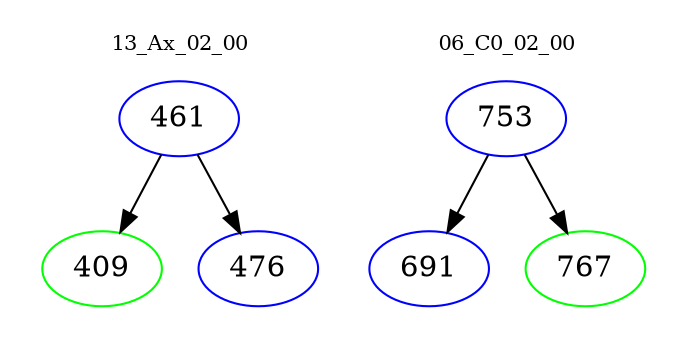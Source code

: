 digraph{
subgraph cluster_0 {
color = white
label = "13_Ax_02_00";
fontsize=10;
T0_461 [label="461", color="blue"]
T0_461 -> T0_409 [color="black"]
T0_409 [label="409", color="green"]
T0_461 -> T0_476 [color="black"]
T0_476 [label="476", color="blue"]
}
subgraph cluster_1 {
color = white
label = "06_C0_02_00";
fontsize=10;
T1_753 [label="753", color="blue"]
T1_753 -> T1_691 [color="black"]
T1_691 [label="691", color="blue"]
T1_753 -> T1_767 [color="black"]
T1_767 [label="767", color="green"]
}
}

